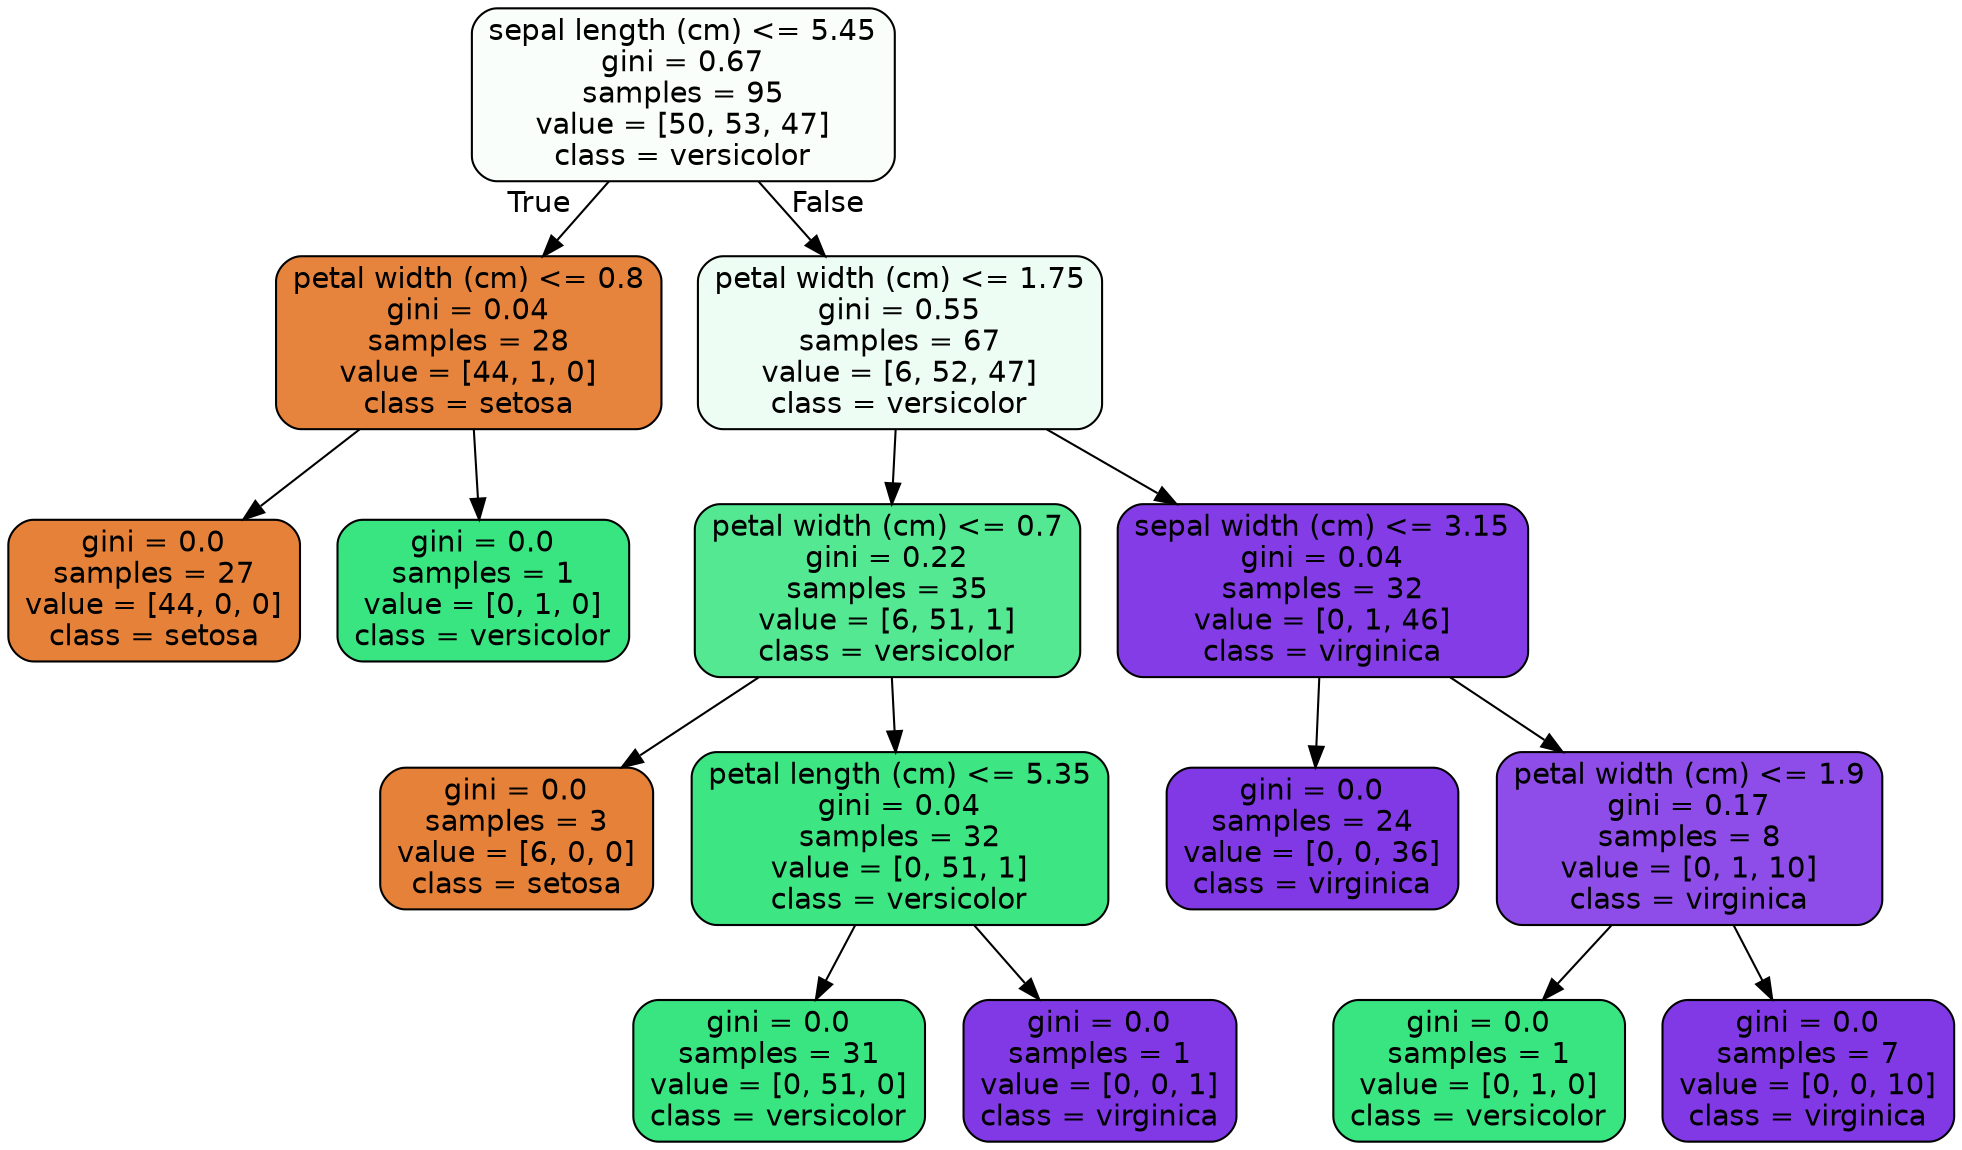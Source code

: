 digraph Tree {
node [shape=box, style="filled, rounded", color="black", fontname="helvetica"] ;
edge [fontname="helvetica"] ;
0 [label="sepal length (cm) <= 5.45\ngini = 0.67\nsamples = 95\nvalue = [50, 53, 47]\nclass = versicolor", fillcolor="#f9fefb"] ;
1 [label="petal width (cm) <= 0.8\ngini = 0.04\nsamples = 28\nvalue = [44, 1, 0]\nclass = setosa", fillcolor="#e6843d"] ;
0 -> 1 [labeldistance=2.5, labelangle=45, headlabel="True"] ;
2 [label="gini = 0.0\nsamples = 27\nvalue = [44, 0, 0]\nclass = setosa", fillcolor="#e58139"] ;
1 -> 2 ;
3 [label="gini = 0.0\nsamples = 1\nvalue = [0, 1, 0]\nclass = versicolor", fillcolor="#39e581"] ;
1 -> 3 ;
4 [label="petal width (cm) <= 1.75\ngini = 0.55\nsamples = 67\nvalue = [6, 52, 47]\nclass = versicolor", fillcolor="#eefdf4"] ;
0 -> 4 [labeldistance=2.5, labelangle=-45, headlabel="False"] ;
5 [label="petal width (cm) <= 0.7\ngini = 0.22\nsamples = 35\nvalue = [6, 51, 1]\nclass = versicolor", fillcolor="#54e892"] ;
4 -> 5 ;
6 [label="gini = 0.0\nsamples = 3\nvalue = [6, 0, 0]\nclass = setosa", fillcolor="#e58139"] ;
5 -> 6 ;
7 [label="petal length (cm) <= 5.35\ngini = 0.04\nsamples = 32\nvalue = [0, 51, 1]\nclass = versicolor", fillcolor="#3de683"] ;
5 -> 7 ;
8 [label="gini = 0.0\nsamples = 31\nvalue = [0, 51, 0]\nclass = versicolor", fillcolor="#39e581"] ;
7 -> 8 ;
9 [label="gini = 0.0\nsamples = 1\nvalue = [0, 0, 1]\nclass = virginica", fillcolor="#8139e5"] ;
7 -> 9 ;
10 [label="sepal width (cm) <= 3.15\ngini = 0.04\nsamples = 32\nvalue = [0, 1, 46]\nclass = virginica", fillcolor="#843de6"] ;
4 -> 10 ;
11 [label="gini = 0.0\nsamples = 24\nvalue = [0, 0, 36]\nclass = virginica", fillcolor="#8139e5"] ;
10 -> 11 ;
12 [label="petal width (cm) <= 1.9\ngini = 0.17\nsamples = 8\nvalue = [0, 1, 10]\nclass = virginica", fillcolor="#8e4de8"] ;
10 -> 12 ;
13 [label="gini = 0.0\nsamples = 1\nvalue = [0, 1, 0]\nclass = versicolor", fillcolor="#39e581"] ;
12 -> 13 ;
14 [label="gini = 0.0\nsamples = 7\nvalue = [0, 0, 10]\nclass = virginica", fillcolor="#8139e5"] ;
12 -> 14 ;
}